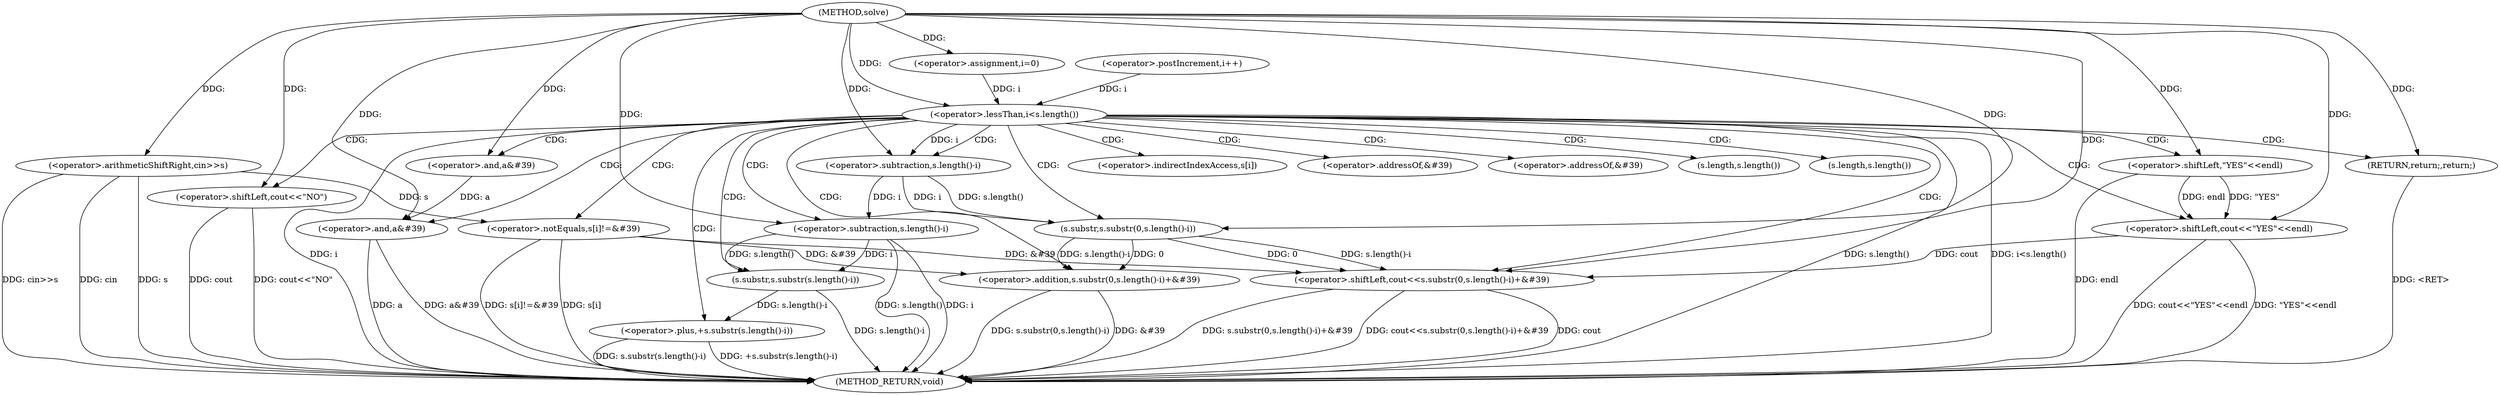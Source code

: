 digraph "solve" {  
"1000205" [label = "(METHOD,solve)" ]
"1000259" [label = "(METHOD_RETURN,void)" ]
"1000208" [label = "(<operator>.arithmeticShiftRight,cin>>s)" ]
"1000256" [label = "(<operator>.shiftLeft,cout<<\"NO\")" ]
"1000213" [label = "(<operator>.assignment,i=0)" ]
"1000216" [label = "(<operator>.lessThan,i<s.length())" ]
"1000219" [label = "(<operator>.postIncrement,i++)" ]
"1000222" [label = "(<operator>.notEquals,s[i]!=&#39)" ]
"1000228" [label = "(<operator>.and,a&#39)" ]
"1000232" [label = "(<operator>.shiftLeft,cout<<\"YES\"<<endl)" ]
"1000237" [label = "(<operator>.shiftLeft,cout<<s.substr(0,s.length()-i)+&#39)" ]
"1000247" [label = "(<operator>.and,a&#39)" ]
"1000250" [label = "(<operator>.plus,+s.substr(s.length()-i))" ]
"1000255" [label = "(RETURN,return;,return;)" ]
"1000234" [label = "(<operator>.shiftLeft,\"YES\"<<endl)" ]
"1000239" [label = "(<operator>.addition,s.substr(0,s.length()-i)+&#39)" ]
"1000251" [label = "(s.substr,s.substr(s.length()-i))" ]
"1000240" [label = "(s.substr,s.substr(0,s.length()-i))" ]
"1000252" [label = "(<operator>.subtraction,s.length()-i)" ]
"1000242" [label = "(<operator>.subtraction,s.length()-i)" ]
"1000223" [label = "(<operator>.indirectIndexAccess,s[i])" ]
"1000226" [label = "(<operator>.addressOf,&#39)" ]
"1000245" [label = "(<operator>.addressOf,&#39)" ]
"1000253" [label = "(s.length,s.length())" ]
"1000243" [label = "(s.length,s.length())" ]
  "1000208" -> "1000259"  [ label = "DDG: s"] 
  "1000208" -> "1000259"  [ label = "DDG: cin>>s"] 
  "1000216" -> "1000259"  [ label = "DDG: i"] 
  "1000216" -> "1000259"  [ label = "DDG: s.length()"] 
  "1000216" -> "1000259"  [ label = "DDG: i<s.length()"] 
  "1000256" -> "1000259"  [ label = "DDG: cout"] 
  "1000256" -> "1000259"  [ label = "DDG: cout<<\"NO\""] 
  "1000222" -> "1000259"  [ label = "DDG: s[i]"] 
  "1000222" -> "1000259"  [ label = "DDG: s[i]!=&#39"] 
  "1000232" -> "1000259"  [ label = "DDG: \"YES\"<<endl"] 
  "1000232" -> "1000259"  [ label = "DDG: cout<<\"YES\"<<endl"] 
  "1000237" -> "1000259"  [ label = "DDG: cout"] 
  "1000239" -> "1000259"  [ label = "DDG: s.substr(0,s.length()-i)"] 
  "1000239" -> "1000259"  [ label = "DDG: &#39"] 
  "1000237" -> "1000259"  [ label = "DDG: s.substr(0,s.length()-i)+&#39"] 
  "1000237" -> "1000259"  [ label = "DDG: cout<<s.substr(0,s.length()-i)+&#39"] 
  "1000247" -> "1000259"  [ label = "DDG: a"] 
  "1000247" -> "1000259"  [ label = "DDG: a&#39"] 
  "1000252" -> "1000259"  [ label = "DDG: s.length()"] 
  "1000252" -> "1000259"  [ label = "DDG: i"] 
  "1000251" -> "1000259"  [ label = "DDG: s.length()-i"] 
  "1000250" -> "1000259"  [ label = "DDG: s.substr(s.length()-i)"] 
  "1000250" -> "1000259"  [ label = "DDG: +s.substr(s.length()-i)"] 
  "1000255" -> "1000259"  [ label = "DDG: <RET>"] 
  "1000234" -> "1000259"  [ label = "DDG: endl"] 
  "1000208" -> "1000259"  [ label = "DDG: cin"] 
  "1000205" -> "1000208"  [ label = "DDG: "] 
  "1000205" -> "1000213"  [ label = "DDG: "] 
  "1000205" -> "1000256"  [ label = "DDG: "] 
  "1000213" -> "1000216"  [ label = "DDG: i"] 
  "1000219" -> "1000216"  [ label = "DDG: i"] 
  "1000205" -> "1000216"  [ label = "DDG: "] 
  "1000208" -> "1000222"  [ label = "DDG: s"] 
  "1000205" -> "1000228"  [ label = "DDG: "] 
  "1000205" -> "1000255"  [ label = "DDG: "] 
  "1000205" -> "1000232"  [ label = "DDG: "] 
  "1000234" -> "1000232"  [ label = "DDG: \"YES\""] 
  "1000234" -> "1000232"  [ label = "DDG: endl"] 
  "1000232" -> "1000237"  [ label = "DDG: cout"] 
  "1000205" -> "1000237"  [ label = "DDG: "] 
  "1000222" -> "1000237"  [ label = "DDG: &#39"] 
  "1000240" -> "1000237"  [ label = "DDG: s.length()-i"] 
  "1000240" -> "1000237"  [ label = "DDG: 0"] 
  "1000228" -> "1000247"  [ label = "DDG: a"] 
  "1000205" -> "1000247"  [ label = "DDG: "] 
  "1000251" -> "1000250"  [ label = "DDG: s.length()-i"] 
  "1000205" -> "1000234"  [ label = "DDG: "] 
  "1000240" -> "1000239"  [ label = "DDG: s.length()-i"] 
  "1000240" -> "1000239"  [ label = "DDG: 0"] 
  "1000222" -> "1000239"  [ label = "DDG: &#39"] 
  "1000252" -> "1000251"  [ label = "DDG: i"] 
  "1000252" -> "1000251"  [ label = "DDG: s.length()"] 
  "1000205" -> "1000240"  [ label = "DDG: "] 
  "1000242" -> "1000240"  [ label = "DDG: s.length()"] 
  "1000242" -> "1000240"  [ label = "DDG: i"] 
  "1000205" -> "1000252"  [ label = "DDG: "] 
  "1000242" -> "1000252"  [ label = "DDG: i"] 
  "1000205" -> "1000242"  [ label = "DDG: "] 
  "1000216" -> "1000242"  [ label = "DDG: i"] 
  "1000216" -> "1000247"  [ label = "CDG: "] 
  "1000216" -> "1000234"  [ label = "CDG: "] 
  "1000216" -> "1000222"  [ label = "CDG: "] 
  "1000216" -> "1000253"  [ label = "CDG: "] 
  "1000216" -> "1000242"  [ label = "CDG: "] 
  "1000216" -> "1000239"  [ label = "CDG: "] 
  "1000216" -> "1000252"  [ label = "CDG: "] 
  "1000216" -> "1000237"  [ label = "CDG: "] 
  "1000216" -> "1000250"  [ label = "CDG: "] 
  "1000216" -> "1000240"  [ label = "CDG: "] 
  "1000216" -> "1000256"  [ label = "CDG: "] 
  "1000216" -> "1000223"  [ label = "CDG: "] 
  "1000216" -> "1000255"  [ label = "CDG: "] 
  "1000216" -> "1000243"  [ label = "CDG: "] 
  "1000216" -> "1000245"  [ label = "CDG: "] 
  "1000216" -> "1000226"  [ label = "CDG: "] 
  "1000216" -> "1000232"  [ label = "CDG: "] 
  "1000216" -> "1000228"  [ label = "CDG: "] 
  "1000216" -> "1000251"  [ label = "CDG: "] 
}
